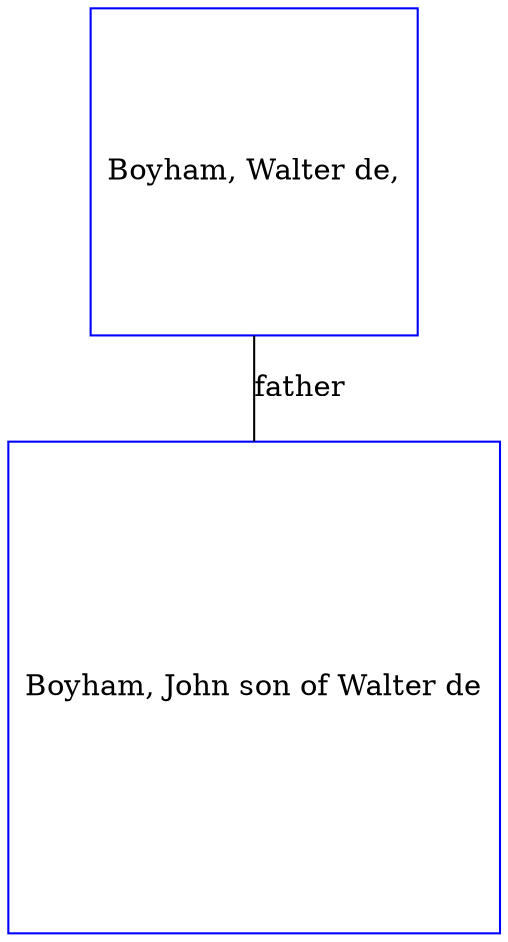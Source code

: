 digraph D {
    edge [dir=none];    node [shape=box];    "009378"   [label="Boyham, Walter de,", shape=box, regular=1, color="blue"] ;
"009377"   [label="Boyham, John son of Walter de", shape=box, regular=1, color="blue"] ;
009378->009377 [label="father",arrowsize=0.0]; 
}